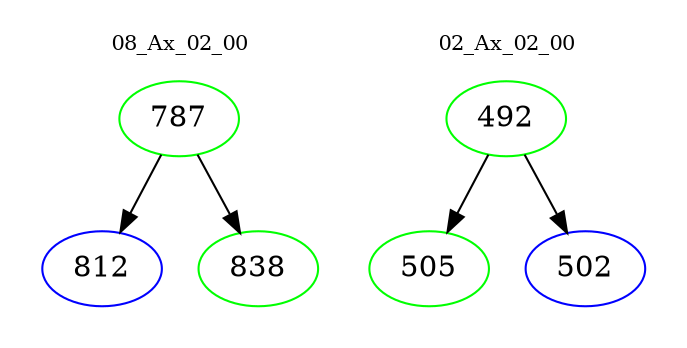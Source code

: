 digraph{
subgraph cluster_0 {
color = white
label = "08_Ax_02_00";
fontsize=10;
T0_787 [label="787", color="green"]
T0_787 -> T0_812 [color="black"]
T0_812 [label="812", color="blue"]
T0_787 -> T0_838 [color="black"]
T0_838 [label="838", color="green"]
}
subgraph cluster_1 {
color = white
label = "02_Ax_02_00";
fontsize=10;
T1_492 [label="492", color="green"]
T1_492 -> T1_505 [color="black"]
T1_505 [label="505", color="green"]
T1_492 -> T1_502 [color="black"]
T1_502 [label="502", color="blue"]
}
}
